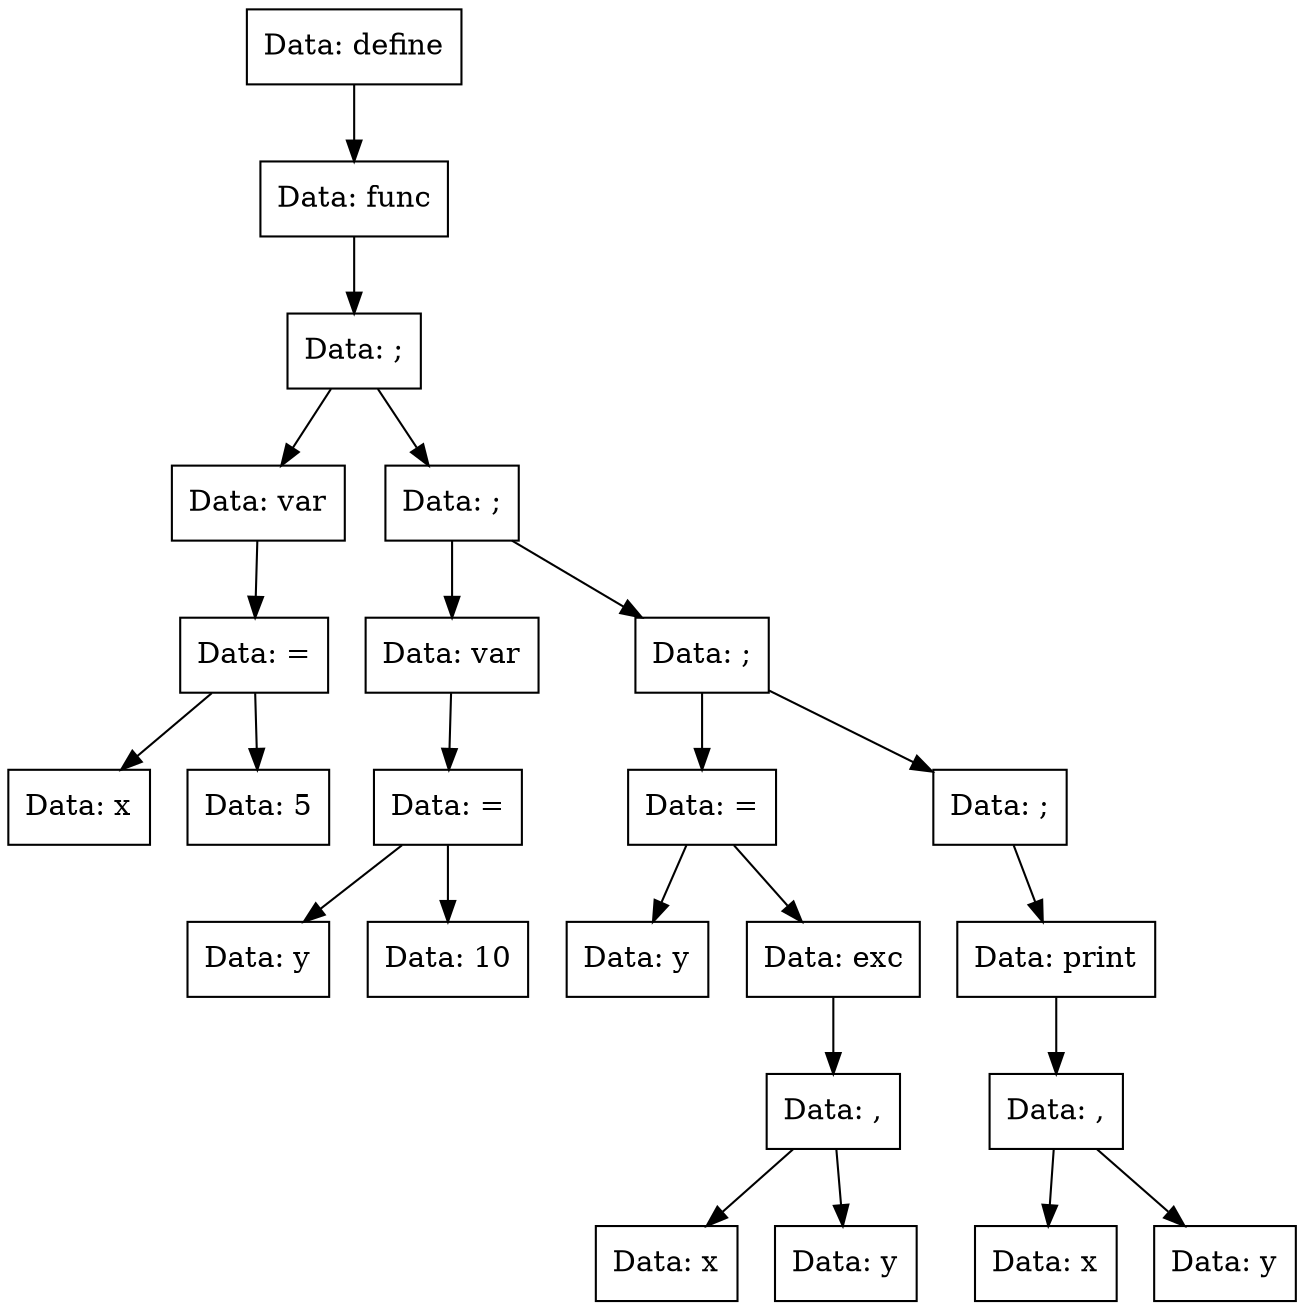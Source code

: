 digraph func{
Node0x5641e3ba1ac0[shape="record", label="Data: define"];
Node0x5641e3ba1b60[shape="record", label="Data: func"];
Node0x5641e3ba1b10[shape="record", label="Data: ;"];
Node0x5641e3ba18e0[shape="record", label="Data: var"];
Node0x5641e3ba1930[shape="record", label="Data: ="];
Node0x5641e3ba19d0[shape="record", label="Data: x"];
Node0x5641e3ba1930->Node0x5641e3ba19d0;
Node0x5641e3ba1980[shape="record", label="Data: 5"];
Node0x5641e3ba1930->Node0x5641e3ba1980;
Node0x5641e3ba18e0->Node0x5641e3ba1930;
Node0x5641e3ba1b10->Node0x5641e3ba18e0;
Node0x5641e3ba17f0[shape="record", label="Data: ;"];
Node0x5641e3ba1e80[shape="record", label="Data: var"];
Node0x5641e3ba1e30[shape="record", label="Data: ="];
Node0x5641e3ba1de0[shape="record", label="Data: y"];
Node0x5641e3ba1e30->Node0x5641e3ba1de0;
Node0x5641e3ba1bb0[shape="record", label="Data: 10"];
Node0x5641e3ba1e30->Node0x5641e3ba1bb0;
Node0x5641e3ba1e80->Node0x5641e3ba1e30;
Node0x5641e3ba17f0->Node0x5641e3ba1e80;
Node0x5641e3ba1a20[shape="record", label="Data: ;"];
Node0x5641e3ba1890[shape="record", label="Data: ="];
Node0x5641e3ba1840[shape="record", label="Data: y"];
Node0x5641e3ba1890->Node0x5641e3ba1840;
Node0x5641e3ba1f20[shape="record", label="Data: exc"];
Node0x5641e3ba1c50[shape="record", label="Data: ,"];
Node0x5641e3ba1d40[shape="record", label="Data: x"];
Node0x5641e3ba1c50->Node0x5641e3ba1d40;
Node0x5641e3ba1d90[shape="record", label="Data: y"];
Node0x5641e3ba1c50->Node0x5641e3ba1d90;
Node0x5641e3ba1f20->Node0x5641e3ba1c50;
Node0x5641e3ba1890->Node0x5641e3ba1f20;
Node0x5641e3ba1a20->Node0x5641e3ba1890;
Node0x5641e3ba1cf0[shape="record", label="Data: ;"];
Node0x5641e3ba1ca0[shape="record", label="Data: print"];
Node0x5641e3ba1c00[shape="record", label="Data: ,"];
Node0x5641e3ba1ed0[shape="record", label="Data: x"];
Node0x5641e3ba1c00->Node0x5641e3ba1ed0;
Node0x5641e3ba1a70[shape="record", label="Data: y"];
Node0x5641e3ba1c00->Node0x5641e3ba1a70;
Node0x5641e3ba1ca0->Node0x5641e3ba1c00;
Node0x5641e3ba1cf0->Node0x5641e3ba1ca0;
Node0x5641e3ba1a20->Node0x5641e3ba1cf0;
Node0x5641e3ba17f0->Node0x5641e3ba1a20;
Node0x5641e3ba1b10->Node0x5641e3ba17f0;
Node0x5641e3ba1b60->Node0x5641e3ba1b10;
Node0x5641e3ba1ac0->Node0x5641e3ba1b60;
}